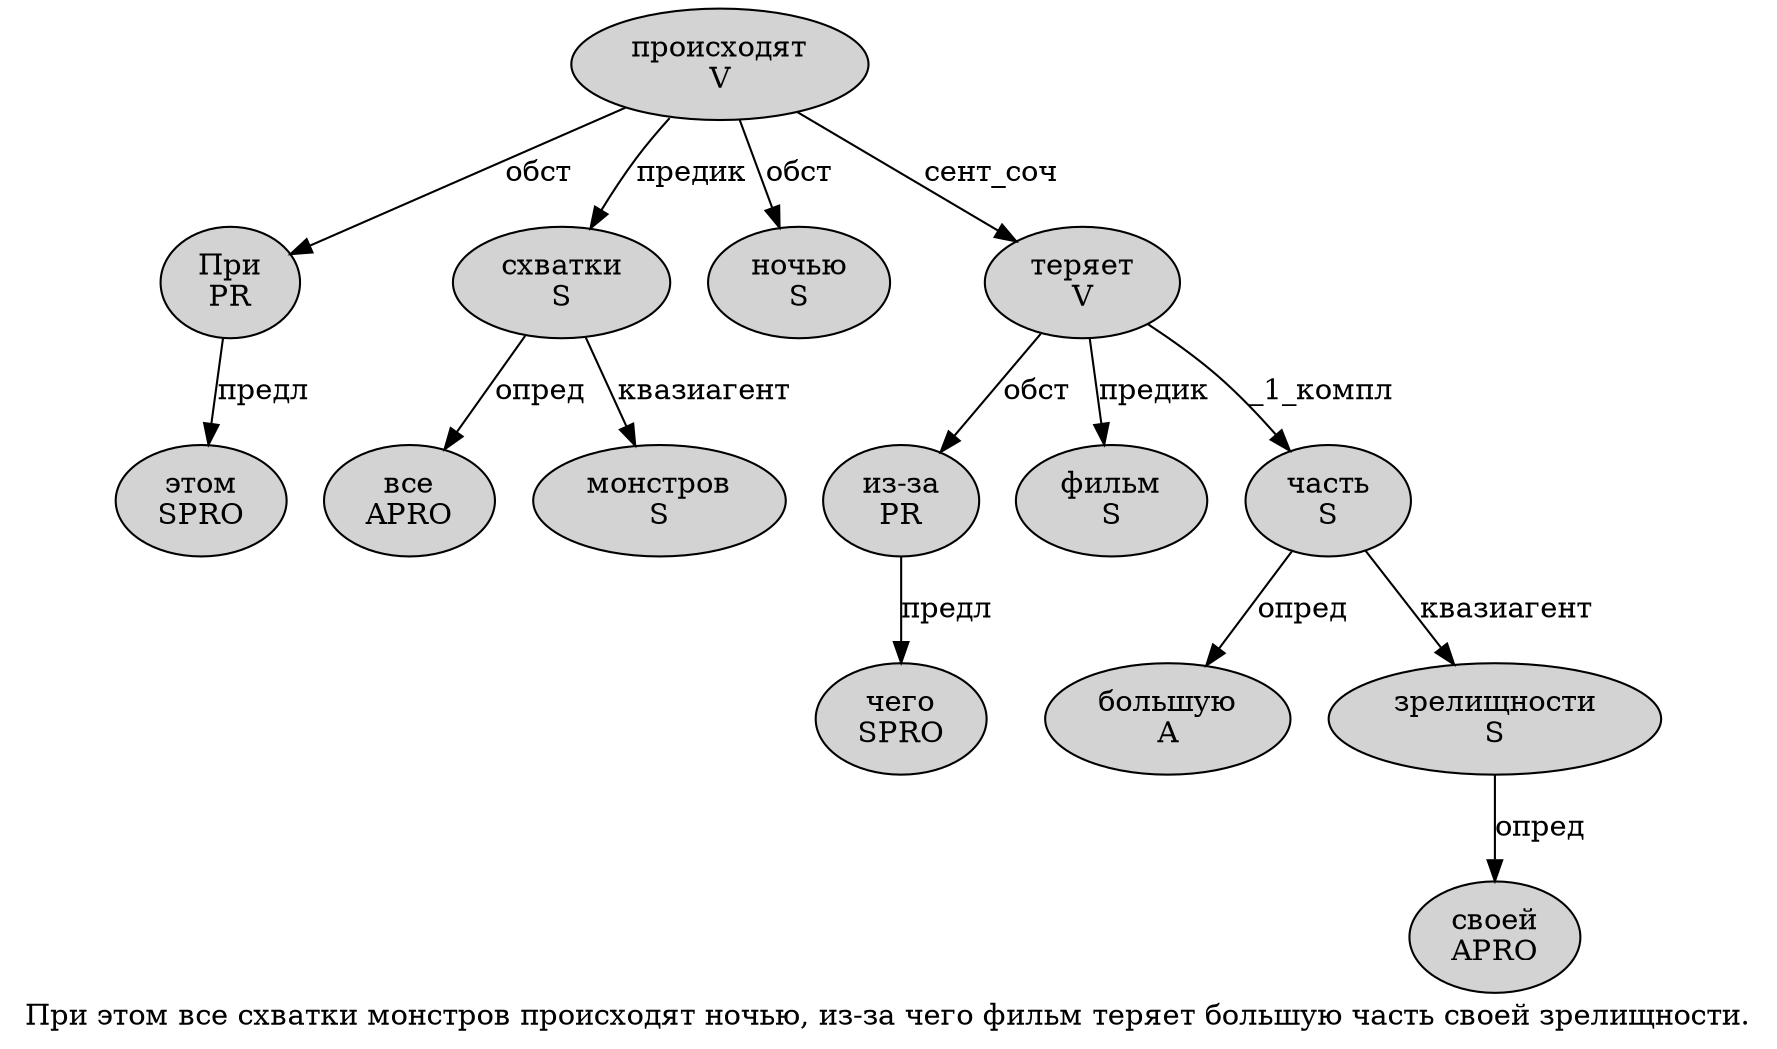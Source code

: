 digraph SENTENCE_4458 {
	graph [label="При этом все схватки монстров происходят ночью, из-за чего фильм теряет большую часть своей зрелищности."]
	node [style=filled]
		0 [label="При
PR" color="" fillcolor=lightgray penwidth=1 shape=ellipse]
		1 [label="этом
SPRO" color="" fillcolor=lightgray penwidth=1 shape=ellipse]
		2 [label="все
APRO" color="" fillcolor=lightgray penwidth=1 shape=ellipse]
		3 [label="схватки
S" color="" fillcolor=lightgray penwidth=1 shape=ellipse]
		4 [label="монстров
S" color="" fillcolor=lightgray penwidth=1 shape=ellipse]
		5 [label="происходят
V" color="" fillcolor=lightgray penwidth=1 shape=ellipse]
		6 [label="ночью
S" color="" fillcolor=lightgray penwidth=1 shape=ellipse]
		8 [label="из-за
PR" color="" fillcolor=lightgray penwidth=1 shape=ellipse]
		9 [label="чего
SPRO" color="" fillcolor=lightgray penwidth=1 shape=ellipse]
		10 [label="фильм
S" color="" fillcolor=lightgray penwidth=1 shape=ellipse]
		11 [label="теряет
V" color="" fillcolor=lightgray penwidth=1 shape=ellipse]
		12 [label="большую
A" color="" fillcolor=lightgray penwidth=1 shape=ellipse]
		13 [label="часть
S" color="" fillcolor=lightgray penwidth=1 shape=ellipse]
		14 [label="своей
APRO" color="" fillcolor=lightgray penwidth=1 shape=ellipse]
		15 [label="зрелищности
S" color="" fillcolor=lightgray penwidth=1 shape=ellipse]
			5 -> 0 [label="обст"]
			5 -> 3 [label="предик"]
			5 -> 6 [label="обст"]
			5 -> 11 [label="сент_соч"]
			0 -> 1 [label="предл"]
			15 -> 14 [label="опред"]
			13 -> 12 [label="опред"]
			13 -> 15 [label="квазиагент"]
			8 -> 9 [label="предл"]
			3 -> 2 [label="опред"]
			3 -> 4 [label="квазиагент"]
			11 -> 8 [label="обст"]
			11 -> 10 [label="предик"]
			11 -> 13 [label="_1_компл"]
}
